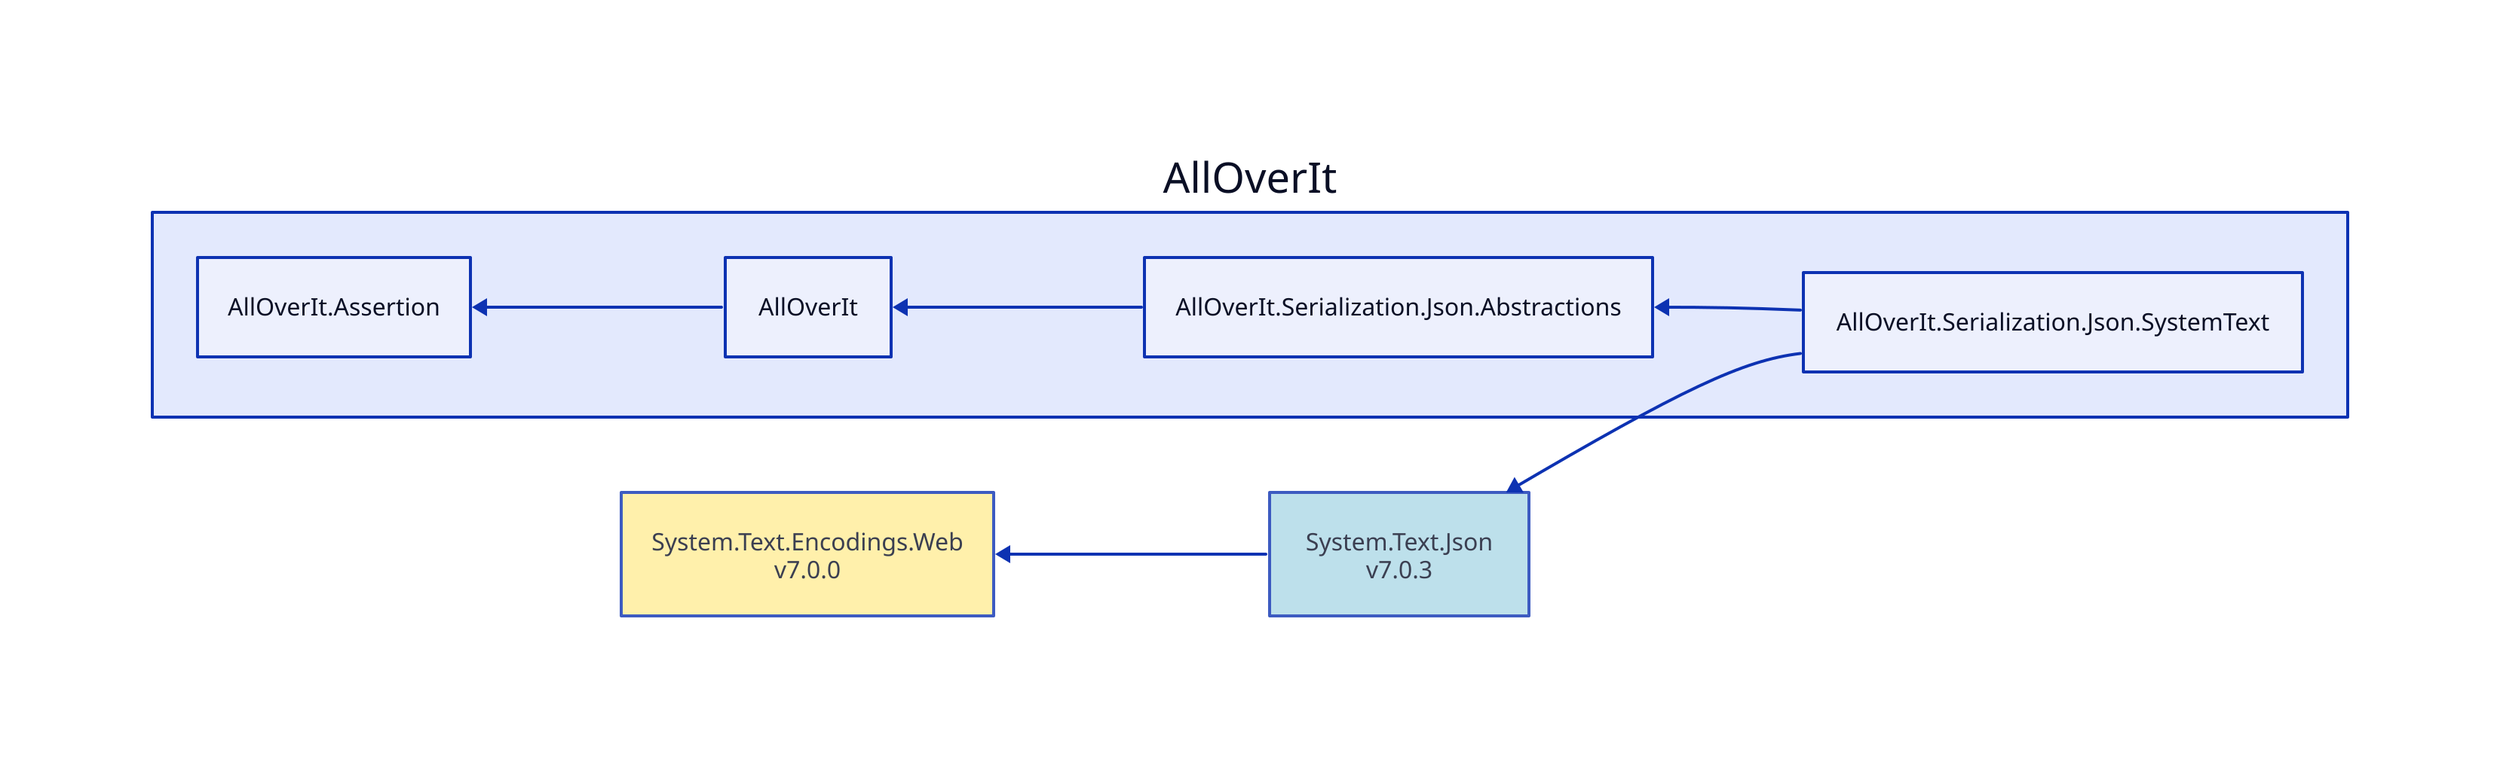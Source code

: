 direction: left

aoi: AllOverIt
aoi.alloverit-serialization-json-systemtext: AllOverIt.Serialization.Json.SystemText
system-text-json_7-0-3: System.Text.Json\nv7.0.3
system-text-json_7-0-3.style.fill: "#ADD8E6"
system-text-json_7-0-3.style.opacity: 0.8
system-text-encodings-web_7-0-0: System.Text.Encodings.Web\nv7.0.0
system-text-encodings-web_7-0-0.style.fill: "#FFEC96"
system-text-encodings-web_7-0-0.style.opacity: 0.8
system-text-encodings-web_7-0-0 <- system-text-json_7-0-3
system-text-json_7-0-3 <- aoi.alloverit-serialization-json-systemtext
aoi.alloverit-serialization-json-abstractions: AllOverIt.Serialization.Json.Abstractions
aoi.alloverit: AllOverIt
aoi.alloverit-assertion: AllOverIt.Assertion
aoi.alloverit-assertion <- aoi.alloverit
aoi.alloverit <- aoi.alloverit-serialization-json-abstractions
aoi.alloverit-serialization-json-abstractions <- aoi.alloverit-serialization-json-systemtext
